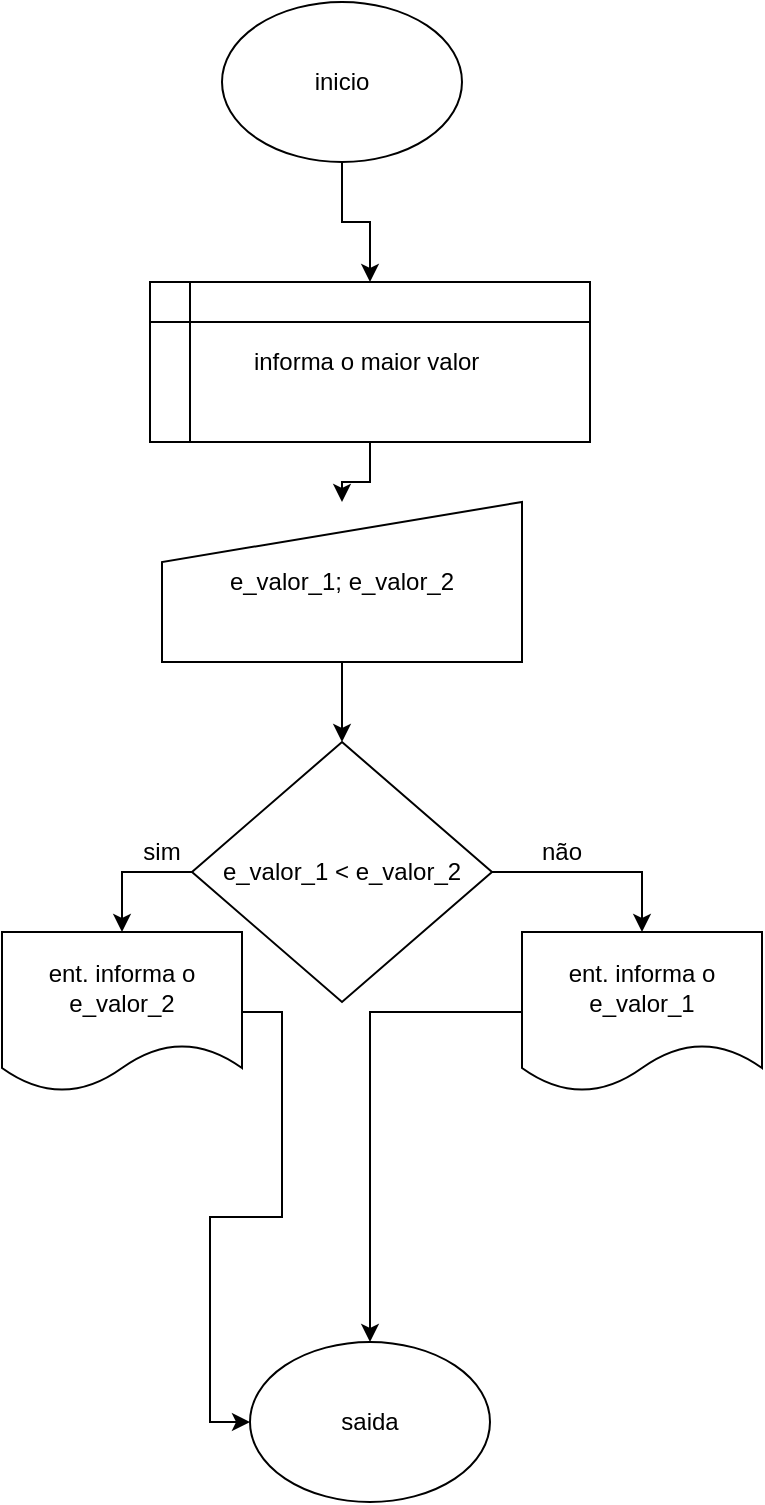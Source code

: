 <mxfile version="17.0.0" type="device"><diagram id="oHhphRUl_2-I1CS5KQiK" name="Page-1"><mxGraphModel dx="1422" dy="794" grid="1" gridSize="10" guides="1" tooltips="1" connect="1" arrows="1" fold="1" page="1" pageScale="1" pageWidth="827" pageHeight="1169" math="0" shadow="0"><root><mxCell id="0"/><mxCell id="1" parent="0"/><mxCell id="t5FiUrVgwfhGkEuLC5P_-20" style="edgeStyle=orthogonalEdgeStyle;rounded=0;orthogonalLoop=1;jettySize=auto;html=1;" edge="1" parent="1" source="t5FiUrVgwfhGkEuLC5P_-1" target="t5FiUrVgwfhGkEuLC5P_-3"><mxGeometry relative="1" as="geometry"/></mxCell><mxCell id="t5FiUrVgwfhGkEuLC5P_-1" value="inicio" style="ellipse;whiteSpace=wrap;html=1;" vertex="1" parent="1"><mxGeometry x="340" y="40" width="120" height="80" as="geometry"/></mxCell><mxCell id="t5FiUrVgwfhGkEuLC5P_-21" style="edgeStyle=orthogonalEdgeStyle;rounded=0;orthogonalLoop=1;jettySize=auto;html=1;" edge="1" parent="1" source="t5FiUrVgwfhGkEuLC5P_-3" target="t5FiUrVgwfhGkEuLC5P_-4"><mxGeometry relative="1" as="geometry"/></mxCell><mxCell id="t5FiUrVgwfhGkEuLC5P_-3" value="informa o maior valor&amp;nbsp;" style="shape=internalStorage;whiteSpace=wrap;html=1;backgroundOutline=1;" vertex="1" parent="1"><mxGeometry x="304" y="180" width="220" height="80" as="geometry"/></mxCell><mxCell id="t5FiUrVgwfhGkEuLC5P_-22" style="edgeStyle=orthogonalEdgeStyle;rounded=0;orthogonalLoop=1;jettySize=auto;html=1;" edge="1" parent="1" source="t5FiUrVgwfhGkEuLC5P_-4" target="t5FiUrVgwfhGkEuLC5P_-5"><mxGeometry relative="1" as="geometry"/></mxCell><mxCell id="t5FiUrVgwfhGkEuLC5P_-4" value="e_valor_1; e_valor_2" style="shape=manualInput;whiteSpace=wrap;html=1;" vertex="1" parent="1"><mxGeometry x="310" y="290" width="180" height="80" as="geometry"/></mxCell><mxCell id="t5FiUrVgwfhGkEuLC5P_-8" style="edgeStyle=orthogonalEdgeStyle;rounded=0;orthogonalLoop=1;jettySize=auto;html=1;exitX=0;exitY=0.5;exitDx=0;exitDy=0;" edge="1" parent="1" source="t5FiUrVgwfhGkEuLC5P_-5" target="t5FiUrVgwfhGkEuLC5P_-13"><mxGeometry relative="1" as="geometry"><mxPoint x="240" y="555" as="targetPoint"/></mxGeometry></mxCell><mxCell id="t5FiUrVgwfhGkEuLC5P_-15" style="edgeStyle=orthogonalEdgeStyle;rounded=0;orthogonalLoop=1;jettySize=auto;html=1;entryX=0.5;entryY=0;entryDx=0;entryDy=0;" edge="1" parent="1" source="t5FiUrVgwfhGkEuLC5P_-5" target="t5FiUrVgwfhGkEuLC5P_-14"><mxGeometry relative="1" as="geometry"/></mxCell><mxCell id="t5FiUrVgwfhGkEuLC5P_-5" value="e_valor_1 &amp;lt; e_valor_2" style="rhombus;whiteSpace=wrap;html=1;" vertex="1" parent="1"><mxGeometry x="325" y="410" width="150" height="130" as="geometry"/></mxCell><mxCell id="t5FiUrVgwfhGkEuLC5P_-11" value="sim" style="text;html=1;strokeColor=none;fillColor=none;align=center;verticalAlign=middle;whiteSpace=wrap;rounded=0;" vertex="1" parent="1"><mxGeometry x="280" y="450" width="60" height="30" as="geometry"/></mxCell><mxCell id="t5FiUrVgwfhGkEuLC5P_-12" value="não" style="text;html=1;strokeColor=none;fillColor=none;align=center;verticalAlign=middle;whiteSpace=wrap;rounded=0;" vertex="1" parent="1"><mxGeometry x="480" y="450" width="60" height="30" as="geometry"/></mxCell><mxCell id="t5FiUrVgwfhGkEuLC5P_-18" style="edgeStyle=orthogonalEdgeStyle;rounded=0;orthogonalLoop=1;jettySize=auto;html=1;entryX=0;entryY=0.5;entryDx=0;entryDy=0;" edge="1" parent="1" source="t5FiUrVgwfhGkEuLC5P_-13" target="t5FiUrVgwfhGkEuLC5P_-17"><mxGeometry relative="1" as="geometry"/></mxCell><mxCell id="t5FiUrVgwfhGkEuLC5P_-13" value="&lt;span&gt;ent. informa o e_valor_2&lt;/span&gt;" style="shape=document;whiteSpace=wrap;html=1;boundedLbl=1;" vertex="1" parent="1"><mxGeometry x="230" y="505" width="120" height="80" as="geometry"/></mxCell><mxCell id="t5FiUrVgwfhGkEuLC5P_-19" style="edgeStyle=orthogonalEdgeStyle;rounded=0;orthogonalLoop=1;jettySize=auto;html=1;" edge="1" parent="1" source="t5FiUrVgwfhGkEuLC5P_-14" target="t5FiUrVgwfhGkEuLC5P_-17"><mxGeometry relative="1" as="geometry"/></mxCell><mxCell id="t5FiUrVgwfhGkEuLC5P_-14" value="&lt;span&gt;ent. informa o e_valor_1&lt;/span&gt;" style="shape=document;whiteSpace=wrap;html=1;boundedLbl=1;" vertex="1" parent="1"><mxGeometry x="490" y="505" width="120" height="80" as="geometry"/></mxCell><mxCell id="t5FiUrVgwfhGkEuLC5P_-17" value="saida" style="ellipse;whiteSpace=wrap;html=1;" vertex="1" parent="1"><mxGeometry x="354" y="710" width="120" height="80" as="geometry"/></mxCell></root></mxGraphModel></diagram></mxfile>